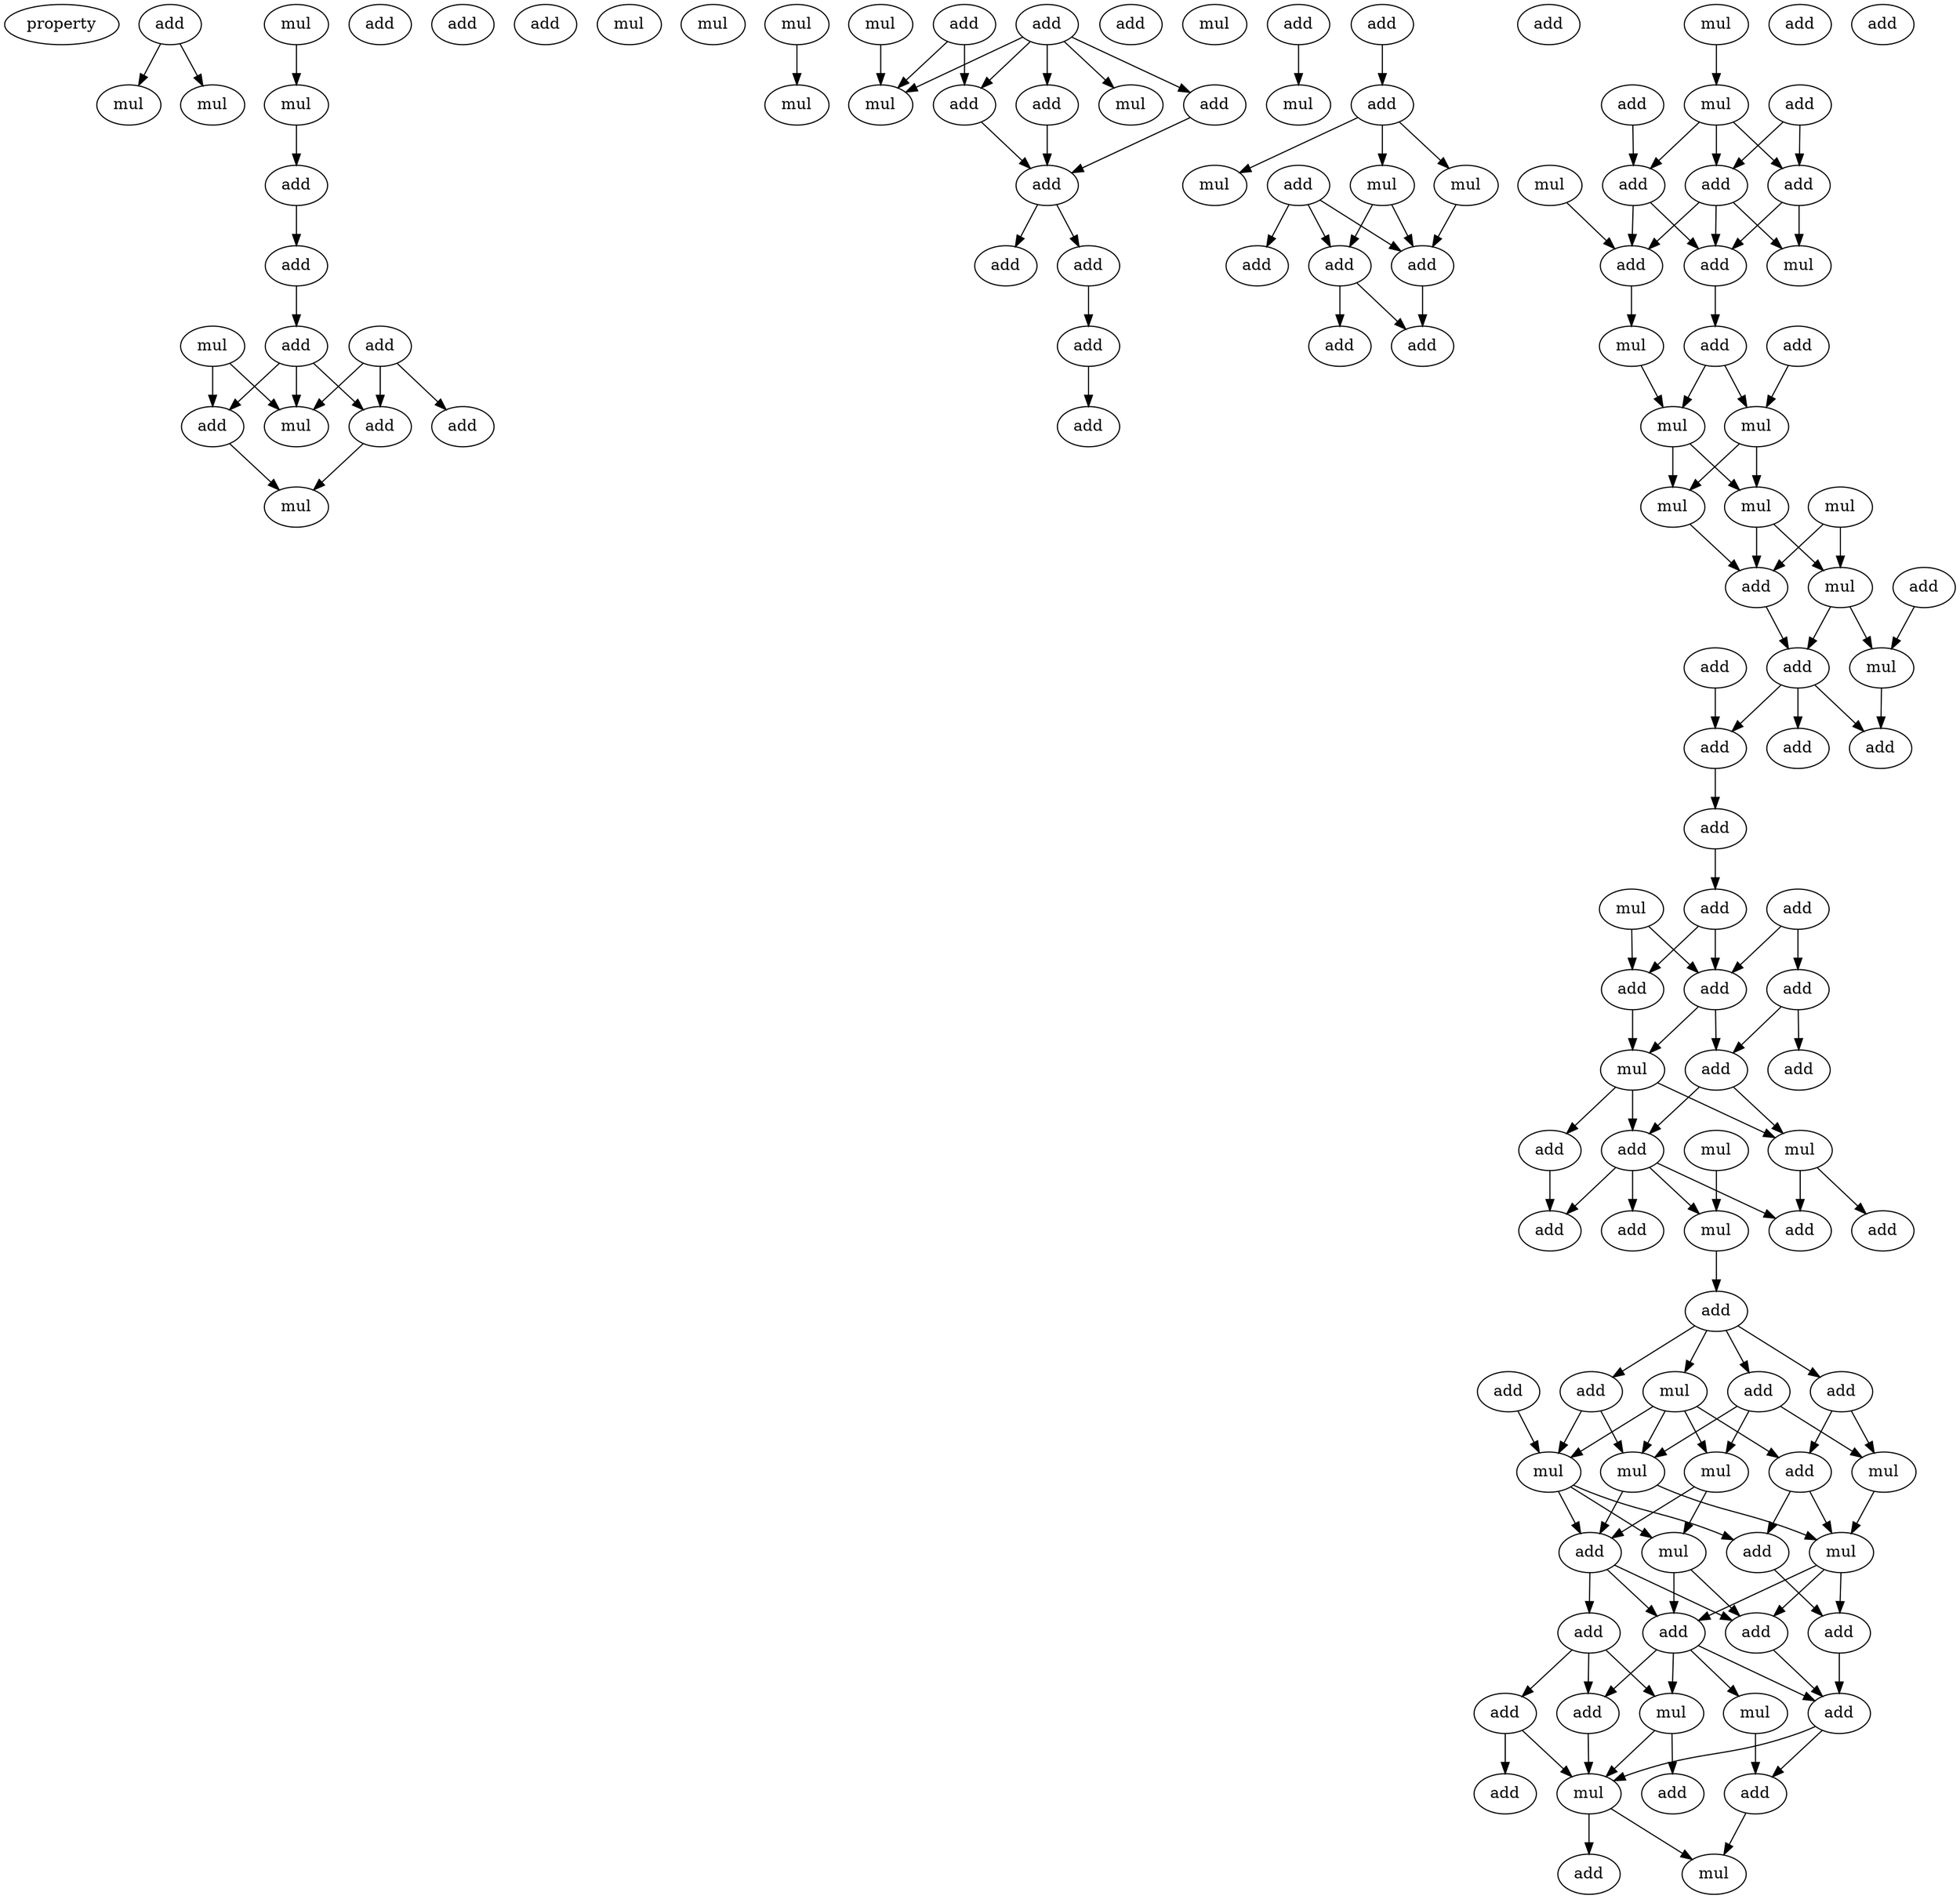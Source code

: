 digraph {
    node [fontcolor=black]
    property [mul=2,lf=1.3]
    0 [ label = add ];
    1 [ label = mul ];
    2 [ label = mul ];
    3 [ label = mul ];
    4 [ label = mul ];
    5 [ label = add ];
    6 [ label = add ];
    7 [ label = add ];
    8 [ label = add ];
    9 [ label = add ];
    10 [ label = mul ];
    11 [ label = add ];
    12 [ label = add ];
    13 [ label = mul ];
    14 [ label = add ];
    15 [ label = add ];
    16 [ label = mul ];
    17 [ label = add ];
    18 [ label = mul ];
    19 [ label = mul ];
    20 [ label = mul ];
    21 [ label = mul ];
    22 [ label = mul ];
    23 [ label = add ];
    24 [ label = add ];
    25 [ label = add ];
    26 [ label = mul ];
    27 [ label = add ];
    28 [ label = add ];
    29 [ label = mul ];
    30 [ label = add ];
    31 [ label = add ];
    32 [ label = add ];
    33 [ label = add ];
    34 [ label = add ];
    35 [ label = mul ];
    36 [ label = add ];
    37 [ label = add ];
    38 [ label = mul ];
    39 [ label = add ];
    40 [ label = add ];
    41 [ label = add ];
    42 [ label = mul ];
    43 [ label = mul ];
    44 [ label = mul ];
    45 [ label = add ];
    46 [ label = add ];
    47 [ label = add ];
    48 [ label = add ];
    49 [ label = add ];
    50 [ label = add ];
    51 [ label = mul ];
    52 [ label = add ];
    53 [ label = add ];
    54 [ label = mul ];
    55 [ label = add ];
    56 [ label = mul ];
    57 [ label = add ];
    58 [ label = add ];
    59 [ label = add ];
    60 [ label = mul ];
    61 [ label = add ];
    62 [ label = add ];
    63 [ label = add ];
    64 [ label = mul ];
    65 [ label = mul ];
    66 [ label = mul ];
    67 [ label = mul ];
    68 [ label = mul ];
    69 [ label = mul ];
    70 [ label = add ];
    71 [ label = add ];
    72 [ label = mul ];
    73 [ label = add ];
    74 [ label = add ];
    75 [ label = add ];
    76 [ label = mul ];
    77 [ label = add ];
    78 [ label = add ];
    79 [ label = add ];
    80 [ label = add ];
    81 [ label = mul ];
    82 [ label = add ];
    83 [ label = add ];
    84 [ label = add ];
    85 [ label = add ];
    86 [ label = add ];
    87 [ label = mul ];
    88 [ label = add ];
    89 [ label = add ];
    90 [ label = add ];
    91 [ label = add ];
    92 [ label = mul ];
    93 [ label = mul ];
    94 [ label = add ];
    95 [ label = add ];
    96 [ label = add ];
    97 [ label = mul ];
    98 [ label = add ];
    99 [ label = add ];
    100 [ label = mul ];
    101 [ label = add ];
    102 [ label = add ];
    103 [ label = add ];
    104 [ label = add ];
    105 [ label = add ];
    106 [ label = mul ];
    107 [ label = mul ];
    108 [ label = mul ];
    109 [ label = mul ];
    110 [ label = add ];
    111 [ label = add ];
    112 [ label = mul ];
    113 [ label = mul ];
    114 [ label = add ];
    115 [ label = add ];
    116 [ label = add ];
    117 [ label = add ];
    118 [ label = mul ];
    119 [ label = add ];
    120 [ label = add ];
    121 [ label = add ];
    122 [ label = mul ];
    123 [ label = add ];
    124 [ label = mul ];
    125 [ label = add ];
    126 [ label = add ];
    127 [ label = add ];
    128 [ label = mul ];
    129 [ label = add ];
    0 -> 1 [ name = 0 ];
    0 -> 2 [ name = 1 ];
    3 -> 4 [ name = 2 ];
    4 -> 5 [ name = 3 ];
    5 -> 9 [ name = 4 ];
    9 -> 12 [ name = 5 ];
    10 -> 15 [ name = 6 ];
    10 -> 16 [ name = 7 ];
    11 -> 14 [ name = 8 ];
    11 -> 16 [ name = 9 ];
    11 -> 17 [ name = 10 ];
    12 -> 14 [ name = 11 ];
    12 -> 15 [ name = 12 ];
    12 -> 16 [ name = 13 ];
    14 -> 18 [ name = 14 ];
    15 -> 18 [ name = 15 ];
    20 -> 21 [ name = 16 ];
    22 -> 26 [ name = 17 ];
    23 -> 25 [ name = 18 ];
    23 -> 26 [ name = 19 ];
    23 -> 27 [ name = 20 ];
    23 -> 28 [ name = 21 ];
    23 -> 29 [ name = 22 ];
    24 -> 25 [ name = 23 ];
    24 -> 26 [ name = 24 ];
    25 -> 30 [ name = 25 ];
    27 -> 30 [ name = 26 ];
    28 -> 30 [ name = 27 ];
    30 -> 31 [ name = 28 ];
    30 -> 33 [ name = 29 ];
    33 -> 34 [ name = 30 ];
    34 -> 36 [ name = 31 ];
    37 -> 38 [ name = 32 ];
    39 -> 41 [ name = 33 ];
    41 -> 42 [ name = 34 ];
    41 -> 43 [ name = 35 ];
    41 -> 44 [ name = 36 ];
    42 -> 48 [ name = 37 ];
    44 -> 47 [ name = 38 ];
    44 -> 48 [ name = 39 ];
    45 -> 46 [ name = 40 ];
    45 -> 47 [ name = 41 ];
    45 -> 48 [ name = 42 ];
    47 -> 49 [ name = 43 ];
    47 -> 50 [ name = 44 ];
    48 -> 49 [ name = 45 ];
    51 -> 54 [ name = 46 ];
    52 -> 57 [ name = 47 ];
    52 -> 58 [ name = 48 ];
    53 -> 55 [ name = 49 ];
    54 -> 55 [ name = 50 ];
    54 -> 57 [ name = 51 ];
    54 -> 58 [ name = 52 ];
    55 -> 59 [ name = 53 ];
    55 -> 61 [ name = 54 ];
    56 -> 61 [ name = 55 ];
    57 -> 59 [ name = 56 ];
    57 -> 60 [ name = 57 ];
    58 -> 59 [ name = 58 ];
    58 -> 60 [ name = 59 ];
    58 -> 61 [ name = 60 ];
    59 -> 62 [ name = 61 ];
    61 -> 64 [ name = 62 ];
    62 -> 65 [ name = 63 ];
    62 -> 66 [ name = 64 ];
    63 -> 66 [ name = 65 ];
    64 -> 65 [ name = 66 ];
    65 -> 67 [ name = 67 ];
    65 -> 69 [ name = 68 ];
    66 -> 67 [ name = 69 ];
    66 -> 69 [ name = 70 ];
    67 -> 70 [ name = 71 ];
    68 -> 70 [ name = 72 ];
    68 -> 72 [ name = 73 ];
    69 -> 70 [ name = 74 ];
    69 -> 72 [ name = 75 ];
    70 -> 75 [ name = 76 ];
    72 -> 75 [ name = 77 ];
    72 -> 76 [ name = 78 ];
    73 -> 76 [ name = 79 ];
    74 -> 78 [ name = 80 ];
    75 -> 77 [ name = 81 ];
    75 -> 78 [ name = 82 ];
    75 -> 79 [ name = 83 ];
    76 -> 79 [ name = 84 ];
    78 -> 80 [ name = 85 ];
    80 -> 82 [ name = 86 ];
    81 -> 84 [ name = 87 ];
    81 -> 86 [ name = 88 ];
    82 -> 84 [ name = 89 ];
    82 -> 86 [ name = 90 ];
    83 -> 84 [ name = 91 ];
    83 -> 85 [ name = 92 ];
    84 -> 87 [ name = 93 ];
    84 -> 89 [ name = 94 ];
    85 -> 88 [ name = 95 ];
    85 -> 89 [ name = 96 ];
    86 -> 87 [ name = 97 ];
    87 -> 90 [ name = 98 ];
    87 -> 91 [ name = 99 ];
    87 -> 92 [ name = 100 ];
    89 -> 90 [ name = 101 ];
    89 -> 92 [ name = 102 ];
    90 -> 94 [ name = 103 ];
    90 -> 95 [ name = 104 ];
    90 -> 96 [ name = 105 ];
    90 -> 97 [ name = 106 ];
    91 -> 95 [ name = 107 ];
    92 -> 96 [ name = 108 ];
    92 -> 98 [ name = 109 ];
    93 -> 97 [ name = 110 ];
    97 -> 99 [ name = 111 ];
    99 -> 100 [ name = 112 ];
    99 -> 101 [ name = 113 ];
    99 -> 102 [ name = 114 ];
    99 -> 104 [ name = 115 ];
    100 -> 105 [ name = 116 ];
    100 -> 106 [ name = 117 ];
    100 -> 107 [ name = 118 ];
    100 -> 109 [ name = 119 ];
    101 -> 106 [ name = 120 ];
    101 -> 108 [ name = 121 ];
    101 -> 109 [ name = 122 ];
    102 -> 106 [ name = 123 ];
    102 -> 107 [ name = 124 ];
    103 -> 107 [ name = 125 ];
    104 -> 105 [ name = 126 ];
    104 -> 108 [ name = 127 ];
    105 -> 110 [ name = 128 ];
    105 -> 112 [ name = 129 ];
    106 -> 111 [ name = 130 ];
    106 -> 112 [ name = 131 ];
    107 -> 110 [ name = 132 ];
    107 -> 111 [ name = 133 ];
    107 -> 113 [ name = 134 ];
    108 -> 112 [ name = 135 ];
    109 -> 111 [ name = 136 ];
    109 -> 113 [ name = 137 ];
    110 -> 115 [ name = 138 ];
    111 -> 114 [ name = 139 ];
    111 -> 116 [ name = 140 ];
    111 -> 117 [ name = 141 ];
    112 -> 114 [ name = 142 ];
    112 -> 115 [ name = 143 ];
    112 -> 116 [ name = 144 ];
    113 -> 114 [ name = 145 ];
    113 -> 116 [ name = 146 ];
    114 -> 118 [ name = 147 ];
    114 -> 119 [ name = 148 ];
    114 -> 120 [ name = 149 ];
    114 -> 122 [ name = 150 ];
    115 -> 120 [ name = 151 ];
    116 -> 120 [ name = 152 ];
    117 -> 118 [ name = 153 ];
    117 -> 119 [ name = 154 ];
    117 -> 121 [ name = 155 ];
    118 -> 124 [ name = 156 ];
    118 -> 126 [ name = 157 ];
    119 -> 124 [ name = 158 ];
    120 -> 124 [ name = 159 ];
    120 -> 127 [ name = 160 ];
    121 -> 123 [ name = 161 ];
    121 -> 124 [ name = 162 ];
    122 -> 127 [ name = 163 ];
    124 -> 128 [ name = 164 ];
    124 -> 129 [ name = 165 ];
    127 -> 128 [ name = 166 ];
}
